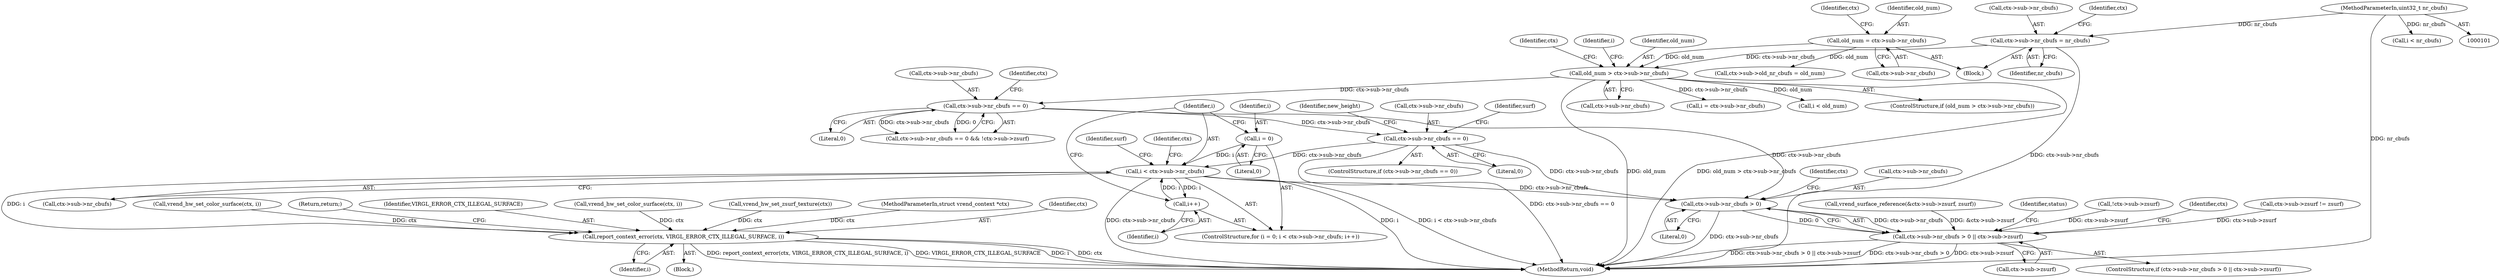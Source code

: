 digraph "0_virglrenderer_48f67f60967f963b698ec8df57ec6912a43d6282_0@pointer" {
"1000374" [label="(Call,i < ctx->sub->nr_cbufs)"];
"1000381" [label="(Call,i++)"];
"1000374" [label="(Call,i < ctx->sub->nr_cbufs)"];
"1000371" [label="(Call,i = 0)"];
"1000322" [label="(Call,ctx->sub->nr_cbufs == 0)"];
"1000300" [label="(Call,ctx->sub->nr_cbufs == 0)"];
"1000263" [label="(Call,old_num > ctx->sub->nr_cbufs)"];
"1000173" [label="(Call,old_num = ctx->sub->nr_cbufs)"];
"1000180" [label="(Call,ctx->sub->nr_cbufs = nr_cbufs)"];
"1000103" [label="(MethodParameterIn,uint32_t nr_cbufs)"];
"1000408" [label="(Call,report_context_error(ctx, VIRGL_ERROR_CTX_ILLEGAL_SURFACE, i))"];
"1000495" [label="(Call,ctx->sub->nr_cbufs > 0)"];
"1000494" [label="(Call,ctx->sub->nr_cbufs > 0 || ctx->sub->zsurf)"];
"1000187" [label="(Call,ctx->sub->old_nr_cbufs = old_num)"];
"1000530" [label="(MethodReturn,void)"];
"1000300" [label="(Call,ctx->sub->nr_cbufs == 0)"];
"1000495" [label="(Call,ctx->sub->nr_cbufs > 0)"];
"1000376" [label="(Call,ctx->sub->nr_cbufs)"];
"1000504" [label="(Identifier,ctx)"];
"1000322" [label="(Call,ctx->sub->nr_cbufs == 0)"];
"1000372" [label="(Identifier,i)"];
"1000183" [label="(Identifier,ctx)"];
"1000186" [label="(Identifier,nr_cbufs)"];
"1000265" [label="(Call,ctx->sub->nr_cbufs)"];
"1000303" [label="(Identifier,ctx)"];
"1000526" [label="(Identifier,ctx)"];
"1000382" [label="(Identifier,i)"];
"1000155" [label="(Call,ctx->sub->zsurf != zsurf)"];
"1000175" [label="(Call,ctx->sub->nr_cbufs)"];
"1000408" [label="(Call,report_context_error(ctx, VIRGL_ERROR_CTX_ILLEGAL_SURFACE, i))"];
"1000295" [label="(Call,vrend_hw_set_color_surface(ctx, i))"];
"1000306" [label="(Literal,0)"];
"1000163" [label="(Call,vrend_surface_reference(&ctx->sub->zsurf, zsurf))"];
"1000273" [label="(Identifier,i)"];
"1000388" [label="(Identifier,ctx)"];
"1000374" [label="(Call,i < ctx->sub->nr_cbufs)"];
"1000381" [label="(Call,i++)"];
"1000331" [label="(Identifier,new_height)"];
"1000299" [label="(Call,ctx->sub->nr_cbufs == 0 && !ctx->sub->zsurf)"];
"1000180" [label="(Call,ctx->sub->nr_cbufs = nr_cbufs)"];
"1000181" [label="(Call,ctx->sub->nr_cbufs)"];
"1000412" [label="(Return,return;)"];
"1000321" [label="(ControlStructure,if (ctx->sub->nr_cbufs == 0))"];
"1000190" [label="(Identifier,ctx)"];
"1000509" [label="(Identifier,status)"];
"1000198" [label="(Call,i < nr_cbufs)"];
"1000410" [label="(Identifier,VIRGL_ERROR_CTX_ILLEGAL_SURFACE)"];
"1000502" [label="(Call,ctx->sub->zsurf)"];
"1000373" [label="(Literal,0)"];
"1000405" [label="(Identifier,surf)"];
"1000174" [label="(Identifier,old_num)"];
"1000411" [label="(Identifier,i)"];
"1000263" [label="(Call,old_num > ctx->sub->nr_cbufs)"];
"1000259" [label="(Call,vrend_hw_set_color_surface(ctx, i))"];
"1000375" [label="(Identifier,i)"];
"1000307" [label="(Call,!ctx->sub->zsurf)"];
"1000328" [label="(Literal,0)"];
"1000106" [label="(Block,)"];
"1000301" [label="(Call,ctx->sub->nr_cbufs)"];
"1000501" [label="(Literal,0)"];
"1000171" [label="(Call,vrend_hw_set_zsurf_texture(ctx))"];
"1000496" [label="(Call,ctx->sub->nr_cbufs)"];
"1000102" [label="(MethodParameterIn,struct vrend_context *ctx)"];
"1000323" [label="(Call,ctx->sub->nr_cbufs)"];
"1000173" [label="(Call,old_num = ctx->sub->nr_cbufs)"];
"1000494" [label="(Call,ctx->sub->nr_cbufs > 0 || ctx->sub->zsurf)"];
"1000493" [label="(ControlStructure,if (ctx->sub->nr_cbufs > 0 || ctx->sub->zsurf))"];
"1000264" [label="(Identifier,old_num)"];
"1000272" [label="(Call,i = ctx->sub->nr_cbufs)"];
"1000279" [label="(Call,i < old_num)"];
"1000262" [label="(ControlStructure,if (old_num > ctx->sub->nr_cbufs))"];
"1000371" [label="(Call,i = 0)"];
"1000310" [label="(Identifier,ctx)"];
"1000407" [label="(Block,)"];
"1000409" [label="(Identifier,ctx)"];
"1000103" [label="(MethodParameterIn,uint32_t nr_cbufs)"];
"1000368" [label="(Identifier,surf)"];
"1000370" [label="(ControlStructure,for (i = 0; i < ctx->sub->nr_cbufs; i++))"];
"1000374" -> "1000370"  [label="AST: "];
"1000374" -> "1000376"  [label="CFG: "];
"1000375" -> "1000374"  [label="AST: "];
"1000376" -> "1000374"  [label="AST: "];
"1000388" -> "1000374"  [label="CFG: "];
"1000405" -> "1000374"  [label="CFG: "];
"1000374" -> "1000530"  [label="DDG: ctx->sub->nr_cbufs"];
"1000374" -> "1000530"  [label="DDG: i"];
"1000374" -> "1000530"  [label="DDG: i < ctx->sub->nr_cbufs"];
"1000381" -> "1000374"  [label="DDG: i"];
"1000371" -> "1000374"  [label="DDG: i"];
"1000322" -> "1000374"  [label="DDG: ctx->sub->nr_cbufs"];
"1000374" -> "1000381"  [label="DDG: i"];
"1000374" -> "1000408"  [label="DDG: i"];
"1000374" -> "1000495"  [label="DDG: ctx->sub->nr_cbufs"];
"1000381" -> "1000370"  [label="AST: "];
"1000381" -> "1000382"  [label="CFG: "];
"1000382" -> "1000381"  [label="AST: "];
"1000375" -> "1000381"  [label="CFG: "];
"1000371" -> "1000370"  [label="AST: "];
"1000371" -> "1000373"  [label="CFG: "];
"1000372" -> "1000371"  [label="AST: "];
"1000373" -> "1000371"  [label="AST: "];
"1000375" -> "1000371"  [label="CFG: "];
"1000322" -> "1000321"  [label="AST: "];
"1000322" -> "1000328"  [label="CFG: "];
"1000323" -> "1000322"  [label="AST: "];
"1000328" -> "1000322"  [label="AST: "];
"1000331" -> "1000322"  [label="CFG: "];
"1000368" -> "1000322"  [label="CFG: "];
"1000322" -> "1000530"  [label="DDG: ctx->sub->nr_cbufs == 0"];
"1000300" -> "1000322"  [label="DDG: ctx->sub->nr_cbufs"];
"1000322" -> "1000495"  [label="DDG: ctx->sub->nr_cbufs"];
"1000300" -> "1000299"  [label="AST: "];
"1000300" -> "1000306"  [label="CFG: "];
"1000301" -> "1000300"  [label="AST: "];
"1000306" -> "1000300"  [label="AST: "];
"1000310" -> "1000300"  [label="CFG: "];
"1000299" -> "1000300"  [label="CFG: "];
"1000300" -> "1000299"  [label="DDG: ctx->sub->nr_cbufs"];
"1000300" -> "1000299"  [label="DDG: 0"];
"1000263" -> "1000300"  [label="DDG: ctx->sub->nr_cbufs"];
"1000300" -> "1000495"  [label="DDG: ctx->sub->nr_cbufs"];
"1000263" -> "1000262"  [label="AST: "];
"1000263" -> "1000265"  [label="CFG: "];
"1000264" -> "1000263"  [label="AST: "];
"1000265" -> "1000263"  [label="AST: "];
"1000273" -> "1000263"  [label="CFG: "];
"1000303" -> "1000263"  [label="CFG: "];
"1000263" -> "1000530"  [label="DDG: old_num"];
"1000263" -> "1000530"  [label="DDG: old_num > ctx->sub->nr_cbufs"];
"1000173" -> "1000263"  [label="DDG: old_num"];
"1000180" -> "1000263"  [label="DDG: ctx->sub->nr_cbufs"];
"1000263" -> "1000272"  [label="DDG: ctx->sub->nr_cbufs"];
"1000263" -> "1000279"  [label="DDG: old_num"];
"1000173" -> "1000106"  [label="AST: "];
"1000173" -> "1000175"  [label="CFG: "];
"1000174" -> "1000173"  [label="AST: "];
"1000175" -> "1000173"  [label="AST: "];
"1000183" -> "1000173"  [label="CFG: "];
"1000173" -> "1000187"  [label="DDG: old_num"];
"1000180" -> "1000106"  [label="AST: "];
"1000180" -> "1000186"  [label="CFG: "];
"1000181" -> "1000180"  [label="AST: "];
"1000186" -> "1000180"  [label="AST: "];
"1000190" -> "1000180"  [label="CFG: "];
"1000180" -> "1000530"  [label="DDG: ctx->sub->nr_cbufs"];
"1000103" -> "1000180"  [label="DDG: nr_cbufs"];
"1000103" -> "1000101"  [label="AST: "];
"1000103" -> "1000530"  [label="DDG: nr_cbufs"];
"1000103" -> "1000198"  [label="DDG: nr_cbufs"];
"1000408" -> "1000407"  [label="AST: "];
"1000408" -> "1000411"  [label="CFG: "];
"1000409" -> "1000408"  [label="AST: "];
"1000410" -> "1000408"  [label="AST: "];
"1000411" -> "1000408"  [label="AST: "];
"1000412" -> "1000408"  [label="CFG: "];
"1000408" -> "1000530"  [label="DDG: i"];
"1000408" -> "1000530"  [label="DDG: ctx"];
"1000408" -> "1000530"  [label="DDG: report_context_error(ctx, VIRGL_ERROR_CTX_ILLEGAL_SURFACE, i)"];
"1000408" -> "1000530"  [label="DDG: VIRGL_ERROR_CTX_ILLEGAL_SURFACE"];
"1000259" -> "1000408"  [label="DDG: ctx"];
"1000171" -> "1000408"  [label="DDG: ctx"];
"1000295" -> "1000408"  [label="DDG: ctx"];
"1000102" -> "1000408"  [label="DDG: ctx"];
"1000495" -> "1000494"  [label="AST: "];
"1000495" -> "1000501"  [label="CFG: "];
"1000496" -> "1000495"  [label="AST: "];
"1000501" -> "1000495"  [label="AST: "];
"1000504" -> "1000495"  [label="CFG: "];
"1000494" -> "1000495"  [label="CFG: "];
"1000495" -> "1000530"  [label="DDG: ctx->sub->nr_cbufs"];
"1000495" -> "1000494"  [label="DDG: ctx->sub->nr_cbufs"];
"1000495" -> "1000494"  [label="DDG: 0"];
"1000494" -> "1000493"  [label="AST: "];
"1000494" -> "1000502"  [label="CFG: "];
"1000502" -> "1000494"  [label="AST: "];
"1000509" -> "1000494"  [label="CFG: "];
"1000526" -> "1000494"  [label="CFG: "];
"1000494" -> "1000530"  [label="DDG: ctx->sub->nr_cbufs > 0 || ctx->sub->zsurf"];
"1000494" -> "1000530"  [label="DDG: ctx->sub->nr_cbufs > 0"];
"1000494" -> "1000530"  [label="DDG: ctx->sub->zsurf"];
"1000163" -> "1000494"  [label="DDG: &ctx->sub->zsurf"];
"1000155" -> "1000494"  [label="DDG: ctx->sub->zsurf"];
"1000307" -> "1000494"  [label="DDG: ctx->sub->zsurf"];
}

